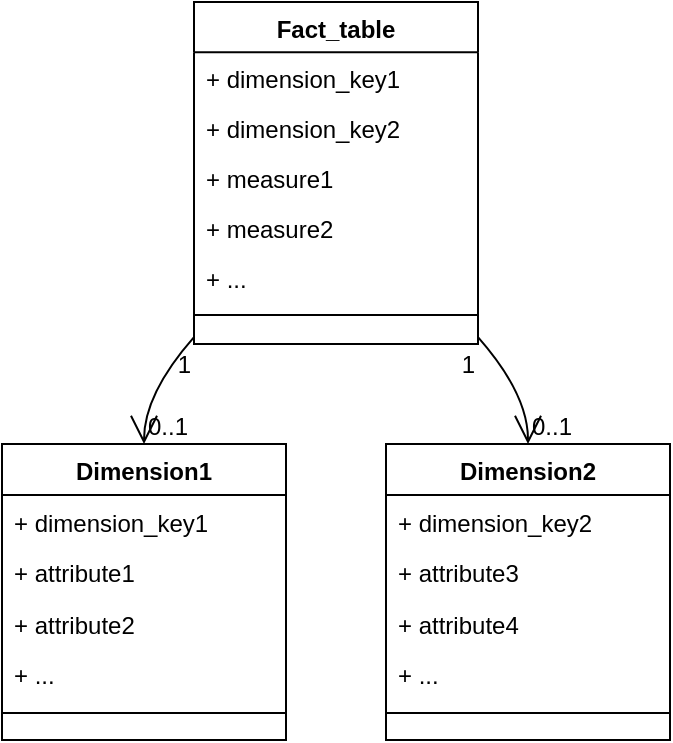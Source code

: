 <mxfile version="24.7.8">
  <diagram name="Page-1" id="_XKaEm_Sw9iqCU6Y781g">
    <mxGraphModel>
      <root>
        <mxCell id="0" />
        <mxCell id="1" parent="0" />
        <mxCell id="2" value="Fact_table" style="swimlane;fontStyle=1;align=center;verticalAlign=top;childLayout=stackLayout;horizontal=1;startSize=25.077;horizontalStack=0;resizeParent=1;resizeParentMax=0;resizeLast=0;collapsible=0;marginBottom=0;" vertex="1" parent="1">
          <mxGeometry x="104" y="8" width="142" height="171" as="geometry" />
        </mxCell>
        <mxCell id="3" value="+ dimension_key1" style="text;strokeColor=none;fillColor=none;align=left;verticalAlign=top;spacingLeft=4;spacingRight=4;overflow=hidden;rotatable=0;points=[[0,0.5],[1,0.5]];portConstraint=eastwest;" vertex="1" parent="2">
          <mxGeometry y="25" width="142" height="25" as="geometry" />
        </mxCell>
        <mxCell id="4" value="+ dimension_key2" style="text;strokeColor=none;fillColor=none;align=left;verticalAlign=top;spacingLeft=4;spacingRight=4;overflow=hidden;rotatable=0;points=[[0,0.5],[1,0.5]];portConstraint=eastwest;" vertex="1" parent="2">
          <mxGeometry y="50" width="142" height="25" as="geometry" />
        </mxCell>
        <mxCell id="5" value="+ measure1" style="text;strokeColor=none;fillColor=none;align=left;verticalAlign=top;spacingLeft=4;spacingRight=4;overflow=hidden;rotatable=0;points=[[0,0.5],[1,0.5]];portConstraint=eastwest;" vertex="1" parent="2">
          <mxGeometry y="75" width="142" height="25" as="geometry" />
        </mxCell>
        <mxCell id="6" value="+ measure2" style="text;strokeColor=none;fillColor=none;align=left;verticalAlign=top;spacingLeft=4;spacingRight=4;overflow=hidden;rotatable=0;points=[[0,0.5],[1,0.5]];portConstraint=eastwest;" vertex="1" parent="2">
          <mxGeometry y="100" width="142" height="25" as="geometry" />
        </mxCell>
        <mxCell id="7" value="+ ..." style="text;strokeColor=none;fillColor=none;align=left;verticalAlign=top;spacingLeft=4;spacingRight=4;overflow=hidden;rotatable=0;points=[[0,0.5],[1,0.5]];portConstraint=eastwest;" vertex="1" parent="2">
          <mxGeometry y="125" width="142" height="25" as="geometry" />
        </mxCell>
        <mxCell id="8" style="line;strokeWidth=1;fillColor=none;align=left;verticalAlign=middle;spacingTop=-1;spacingLeft=3;spacingRight=3;rotatable=0;labelPosition=right;points=[];portConstraint=eastwest;strokeColor=inherit;" vertex="1" parent="2">
          <mxGeometry y="150" width="142" height="13" as="geometry" />
        </mxCell>
        <mxCell id="9" value="Dimension1" style="swimlane;fontStyle=1;align=center;verticalAlign=top;childLayout=stackLayout;horizontal=1;startSize=25.515;horizontalStack=0;resizeParent=1;resizeParentMax=0;resizeLast=0;collapsible=0;marginBottom=0;" vertex="1" parent="1">
          <mxGeometry x="8" y="229" width="142" height="148" as="geometry" />
        </mxCell>
        <mxCell id="10" value="+ dimension_key1" style="text;strokeColor=none;fillColor=none;align=left;verticalAlign=top;spacingLeft=4;spacingRight=4;overflow=hidden;rotatable=0;points=[[0,0.5],[1,0.5]];portConstraint=eastwest;" vertex="1" parent="9">
          <mxGeometry y="26" width="142" height="26" as="geometry" />
        </mxCell>
        <mxCell id="11" value="+ attribute1" style="text;strokeColor=none;fillColor=none;align=left;verticalAlign=top;spacingLeft=4;spacingRight=4;overflow=hidden;rotatable=0;points=[[0,0.5],[1,0.5]];portConstraint=eastwest;" vertex="1" parent="9">
          <mxGeometry y="51" width="142" height="26" as="geometry" />
        </mxCell>
        <mxCell id="12" value="+ attribute2" style="text;strokeColor=none;fillColor=none;align=left;verticalAlign=top;spacingLeft=4;spacingRight=4;overflow=hidden;rotatable=0;points=[[0,0.5],[1,0.5]];portConstraint=eastwest;" vertex="1" parent="9">
          <mxGeometry y="77" width="142" height="26" as="geometry" />
        </mxCell>
        <mxCell id="13" value="+ ..." style="text;strokeColor=none;fillColor=none;align=left;verticalAlign=top;spacingLeft=4;spacingRight=4;overflow=hidden;rotatable=0;points=[[0,0.5],[1,0.5]];portConstraint=eastwest;" vertex="1" parent="9">
          <mxGeometry y="102" width="142" height="26" as="geometry" />
        </mxCell>
        <mxCell id="14" style="line;strokeWidth=1;fillColor=none;align=left;verticalAlign=middle;spacingTop=-1;spacingLeft=3;spacingRight=3;rotatable=0;labelPosition=right;points=[];portConstraint=eastwest;strokeColor=inherit;" vertex="1" parent="9">
          <mxGeometry y="128" width="142" height="13" as="geometry" />
        </mxCell>
        <mxCell id="15" value="Dimension2" style="swimlane;fontStyle=1;align=center;verticalAlign=top;childLayout=stackLayout;horizontal=1;startSize=25.515;horizontalStack=0;resizeParent=1;resizeParentMax=0;resizeLast=0;collapsible=0;marginBottom=0;" vertex="1" parent="1">
          <mxGeometry x="200" y="229" width="142" height="148" as="geometry" />
        </mxCell>
        <mxCell id="16" value="+ dimension_key2" style="text;strokeColor=none;fillColor=none;align=left;verticalAlign=top;spacingLeft=4;spacingRight=4;overflow=hidden;rotatable=0;points=[[0,0.5],[1,0.5]];portConstraint=eastwest;" vertex="1" parent="15">
          <mxGeometry y="26" width="142" height="26" as="geometry" />
        </mxCell>
        <mxCell id="17" value="+ attribute3" style="text;strokeColor=none;fillColor=none;align=left;verticalAlign=top;spacingLeft=4;spacingRight=4;overflow=hidden;rotatable=0;points=[[0,0.5],[1,0.5]];portConstraint=eastwest;" vertex="1" parent="15">
          <mxGeometry y="51" width="142" height="26" as="geometry" />
        </mxCell>
        <mxCell id="18" value="+ attribute4" style="text;strokeColor=none;fillColor=none;align=left;verticalAlign=top;spacingLeft=4;spacingRight=4;overflow=hidden;rotatable=0;points=[[0,0.5],[1,0.5]];portConstraint=eastwest;" vertex="1" parent="15">
          <mxGeometry y="77" width="142" height="26" as="geometry" />
        </mxCell>
        <mxCell id="19" value="+ ..." style="text;strokeColor=none;fillColor=none;align=left;verticalAlign=top;spacingLeft=4;spacingRight=4;overflow=hidden;rotatable=0;points=[[0,0.5],[1,0.5]];portConstraint=eastwest;" vertex="1" parent="15">
          <mxGeometry y="102" width="142" height="26" as="geometry" />
        </mxCell>
        <mxCell id="20" style="line;strokeWidth=1;fillColor=none;align=left;verticalAlign=middle;spacingTop=-1;spacingLeft=3;spacingRight=3;rotatable=0;labelPosition=right;points=[];portConstraint=eastwest;strokeColor=inherit;" vertex="1" parent="15">
          <mxGeometry y="128" width="142" height="13" as="geometry" />
        </mxCell>
        <mxCell id="21" value="" style="curved=1;startArrow=none;endArrow=open;endSize=12;exitX=0;exitY=0.98;entryX=0.5;entryY=0;" edge="1" parent="1" source="2" target="9">
          <mxGeometry relative="1" as="geometry">
            <Array as="points">
              <mxPoint x="79" y="204" />
            </Array>
          </mxGeometry>
        </mxCell>
        <mxCell id="22" value="1" style="edgeLabel;resizable=0;labelBackgroundColor=none;fontSize=12;align=right;verticalAlign=top;" vertex="1" parent="21">
          <mxGeometry x="-1" relative="1" as="geometry" />
        </mxCell>
        <mxCell id="23" value="0..1" style="edgeLabel;resizable=0;labelBackgroundColor=none;fontSize=12;align=left;verticalAlign=bottom;" vertex="1" parent="21">
          <mxGeometry x="1" relative="1" as="geometry" />
        </mxCell>
        <mxCell id="24" value="" style="curved=1;startArrow=none;endArrow=open;endSize=12;exitX=1;exitY=0.98;entryX=0.5;entryY=0;" edge="1" parent="1" source="2" target="15">
          <mxGeometry relative="1" as="geometry">
            <Array as="points">
              <mxPoint x="271" y="204" />
            </Array>
          </mxGeometry>
        </mxCell>
        <mxCell id="25" value="1" style="edgeLabel;resizable=0;labelBackgroundColor=none;fontSize=12;align=right;verticalAlign=top;" vertex="1" parent="24">
          <mxGeometry x="-1" relative="1" as="geometry" />
        </mxCell>
        <mxCell id="26" value="0..1" style="edgeLabel;resizable=0;labelBackgroundColor=none;fontSize=12;align=left;verticalAlign=bottom;" vertex="1" parent="24">
          <mxGeometry x="1" relative="1" as="geometry" />
        </mxCell>
      </root>
    </mxGraphModel>
  </diagram>
</mxfile>
